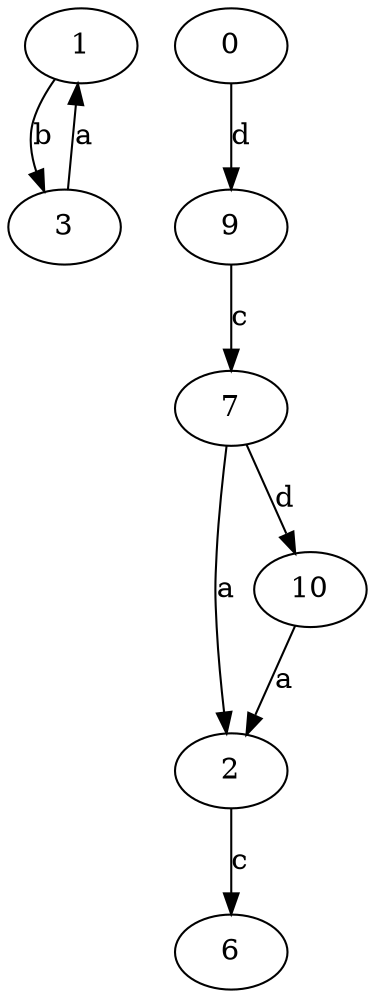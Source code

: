strict digraph  {
1;
2;
3;
6;
7;
9;
0;
10;
1 -> 3  [label=b];
2 -> 6  [label=c];
3 -> 1  [label=a];
7 -> 2  [label=a];
7 -> 10  [label=d];
9 -> 7  [label=c];
0 -> 9  [label=d];
10 -> 2  [label=a];
}

